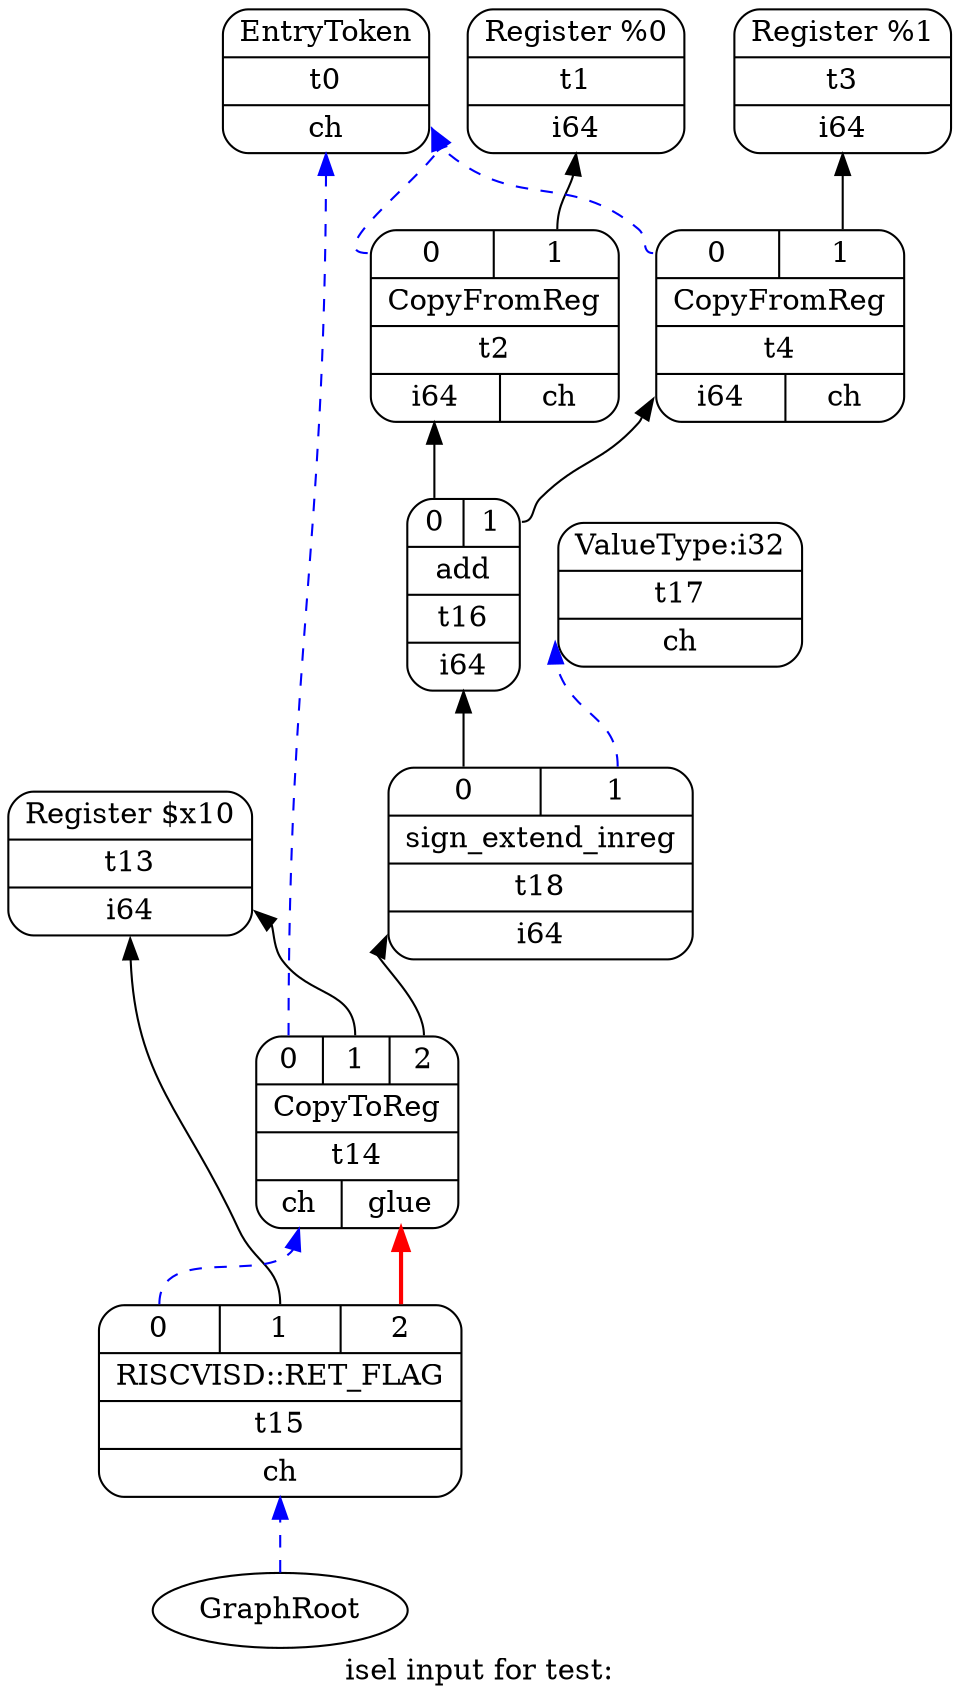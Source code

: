 digraph "isel input for test:" {
	rankdir="BT";
	label="isel input for test:";

	Node0x2099998 [shape=record,shape=Mrecord,label="{EntryToken|t0|{<d0>ch}}"];
	Node0x2100660 [shape=record,shape=Mrecord,label="{Register %0|t1|{<d0>i64}}"];
	Node0x2100730 [shape=record,shape=Mrecord,label="{Register %1|t3|{<d0>i64}}"];
	Node0x2100b40 [shape=record,shape=Mrecord,label="{Register $x10|t13|{<d0>i64}}"];
	Node0x2100a70 [shape=record,shape=Mrecord,label="{ValueType:i32|t17|{<d0>ch}}"];
	Node0x21006c8 [shape=record,shape=Mrecord,label="{{<s0>0|<s1>1}|CopyFromReg|t2|{<d0>i64|<d1>ch}}"];
	Node0x21006c8:s0 -> Node0x2099998:d0[color=blue,style=dashed];
	Node0x21006c8:s1 -> Node0x2100660:d0;
	Node0x2100798 [shape=record,shape=Mrecord,label="{{<s0>0|<s1>1}|CopyFromReg|t4|{<d0>i64|<d1>ch}}"];
	Node0x2100798:s0 -> Node0x2099998:d0[color=blue,style=dashed];
	Node0x2100798:s1 -> Node0x2100730:d0;
	Node0x2100a08 [shape=record,shape=Mrecord,label="{{<s0>0|<s1>1}|add|t16|{<d0>i64}}"];
	Node0x2100a08:s0 -> Node0x21006c8:d0;
	Node0x2100a08:s1 -> Node0x2100798:d0;
	Node0x2100800 [shape=record,shape=Mrecord,label="{{<s0>0|<s1>1}|sign_extend_inreg|t18|{<d0>i64}}"];
	Node0x2100800:s0 -> Node0x2100a08:d0;
	Node0x2100800:s1 -> Node0x2100a70:d0[color=blue,style=dashed];
	Node0x2100ba8 [shape=record,shape=Mrecord,label="{{<s0>0|<s1>1|<s2>2}|CopyToReg|t14|{<d0>ch|<d1>glue}}"];
	Node0x2100ba8:s0 -> Node0x2099998:d0[color=blue,style=dashed];
	Node0x2100ba8:s1 -> Node0x2100b40:d0;
	Node0x2100ba8:s2 -> Node0x2100800:d0;
	Node0x2100c10 [shape=record,shape=Mrecord,label="{{<s0>0|<s1>1|<s2>2}|RISCVISD::RET_FLAG|t15|{<d0>ch}}"];
	Node0x2100c10:s0 -> Node0x2100ba8:d0[color=blue,style=dashed];
	Node0x2100c10:s1 -> Node0x2100b40:d0;
	Node0x2100c10:s2 -> Node0x2100ba8:d1[color=red,style=bold];
	Node0x0[ plaintext=circle, label ="GraphRoot"];
	Node0x0 -> Node0x2100c10:d0[color=blue,style=dashed];
}
